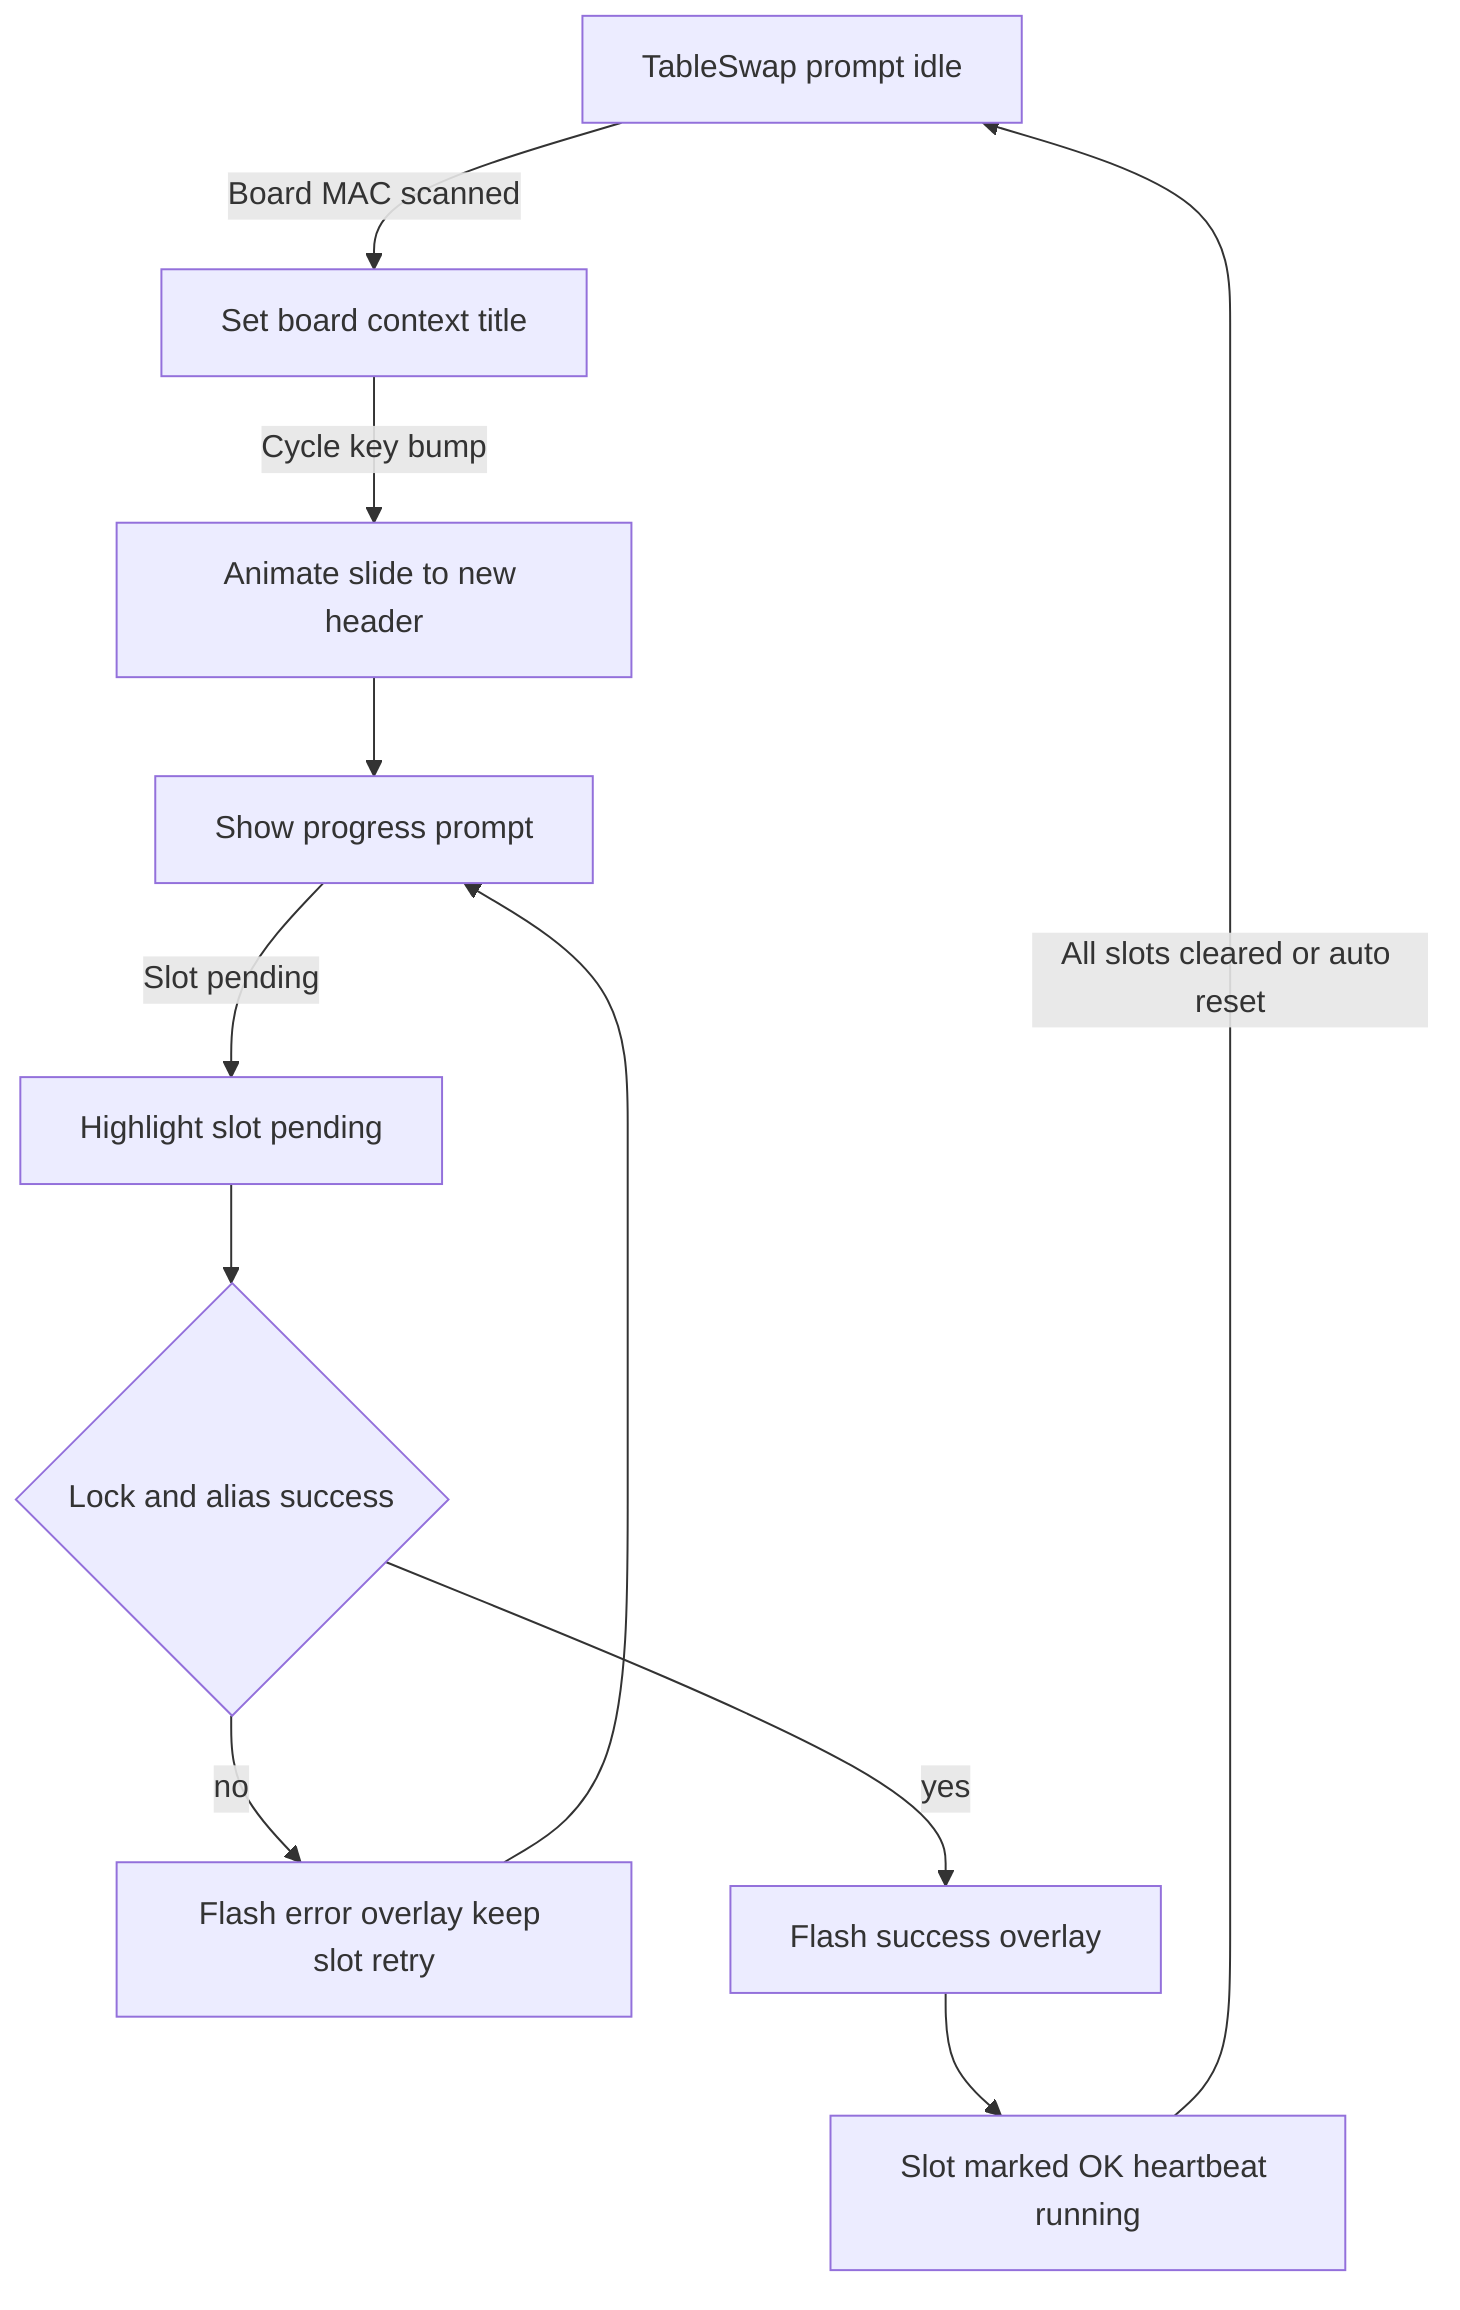 flowchart TB
    T0[TableSwap prompt idle] -->|Board MAC scanned| T1[Set board context title]
    T1 -->|Cycle key bump| T2[Animate slide to new header]
    T2 --> T3[Show progress prompt]
    T3 -->|Slot pending| T4[Highlight slot pending]
    T4 --> T5{Lock and alias success}
    T5 -- no --> T6[Flash error overlay keep slot retry]
    T6 --> T3
    T5 -- yes --> T7[Flash success overlay]
    T7 --> T8[Slot marked OK heartbeat running]
    T8 -->|All slots cleared or auto reset| T0